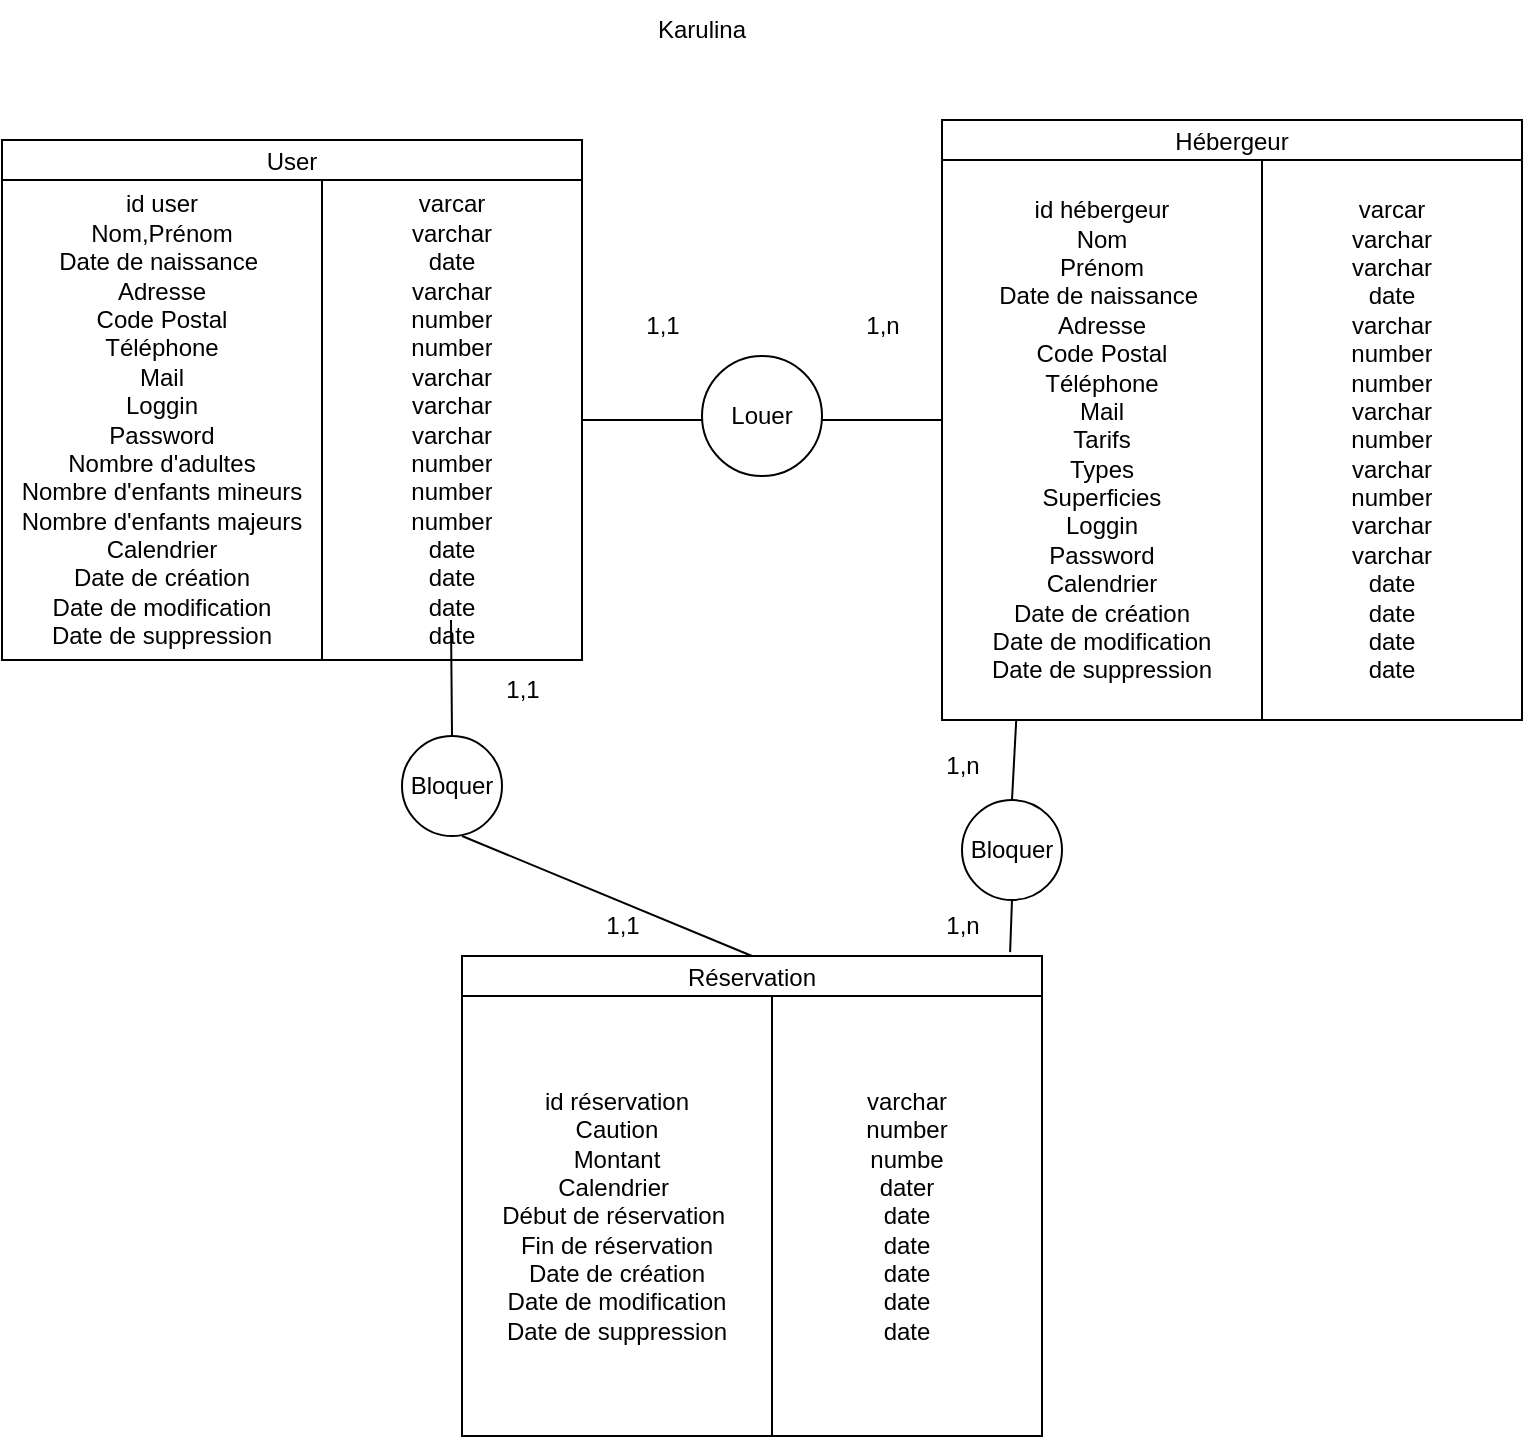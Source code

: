 <mxfile version="24.5.4" type="github">
  <diagram name="Page-1" id="sN1TuHYhFFZQFHvBme8z">
    <mxGraphModel dx="994" dy="476" grid="1" gridSize="10" guides="1" tooltips="1" connect="1" arrows="1" fold="1" page="1" pageScale="1" pageWidth="827" pageHeight="1169" math="0" shadow="0">
      <root>
        <mxCell id="0" />
        <mxCell id="1" parent="0" />
        <mxCell id="rXH0V8Tg6eLGxFPYWAXF-20" value="Karulina" style="text;html=1;align=center;verticalAlign=middle;whiteSpace=wrap;rounded=0;" parent="1" vertex="1">
          <mxGeometry x="360" y="10" width="60" height="30" as="geometry" />
        </mxCell>
        <mxCell id="rXH0V8Tg6eLGxFPYWAXF-21" value="Louer" style="ellipse;whiteSpace=wrap;html=1;aspect=fixed;" parent="1" vertex="1">
          <mxGeometry x="390" y="188" width="60" height="60" as="geometry" />
        </mxCell>
        <mxCell id="rXH0V8Tg6eLGxFPYWAXF-37" value="1,1" style="text;html=1;align=center;verticalAlign=middle;resizable=0;points=[];autosize=1;strokeColor=none;fillColor=none;" parent="1" vertex="1">
          <mxGeometry x="350" y="158" width="40" height="30" as="geometry" />
        </mxCell>
        <mxCell id="rXH0V8Tg6eLGxFPYWAXF-38" value="1,n" style="text;html=1;align=center;verticalAlign=middle;resizable=0;points=[];autosize=1;strokeColor=none;fillColor=none;" parent="1" vertex="1">
          <mxGeometry x="460" y="158" width="40" height="30" as="geometry" />
        </mxCell>
        <mxCell id="rXH0V8Tg6eLGxFPYWAXF-39" value="Bloquer" style="ellipse;whiteSpace=wrap;html=1;aspect=fixed;" parent="1" vertex="1">
          <mxGeometry x="240" y="378" width="50" height="50" as="geometry" />
        </mxCell>
        <mxCell id="rXH0V8Tg6eLGxFPYWAXF-40" value="Bloquer" style="ellipse;whiteSpace=wrap;html=1;aspect=fixed;" parent="1" vertex="1">
          <mxGeometry x="520" y="410" width="50" height="50" as="geometry" />
        </mxCell>
        <mxCell id="rXH0V8Tg6eLGxFPYWAXF-42" value="" style="endArrow=none;html=1;rounded=0;entryX=0.5;entryY=1;entryDx=0;entryDy=0;exitX=0.945;exitY=-0.008;exitDx=0;exitDy=0;exitPerimeter=0;" parent="1" target="rXH0V8Tg6eLGxFPYWAXF-40" edge="1" source="nfDSCfTXi77_VSGzIVfX-66">
          <mxGeometry width="50" height="50" relative="1" as="geometry">
            <mxPoint x="580" y="480" as="sourcePoint" />
            <mxPoint x="630" y="430" as="targetPoint" />
          </mxGeometry>
        </mxCell>
        <mxCell id="rXH0V8Tg6eLGxFPYWAXF-45" value="" style="endArrow=none;html=1;rounded=0;exitX=0.5;exitY=0;exitDx=0;exitDy=0;entryX=0.128;entryY=1;entryDx=0;entryDy=0;entryPerimeter=0;" parent="1" target="nfDSCfTXi77_VSGzIVfX-59" edge="1" source="rXH0V8Tg6eLGxFPYWAXF-40">
          <mxGeometry width="50" height="50" relative="1" as="geometry">
            <mxPoint x="580" y="410" as="sourcePoint" />
            <mxPoint x="540" y="377" as="targetPoint" />
          </mxGeometry>
        </mxCell>
        <mxCell id="rXH0V8Tg6eLGxFPYWAXF-46" value="" style="endArrow=none;html=1;rounded=0;exitX=0.5;exitY=0;exitDx=0;exitDy=0;" parent="1" edge="1" source="rXH0V8Tg6eLGxFPYWAXF-39">
          <mxGeometry width="50" height="50" relative="1" as="geometry">
            <mxPoint x="264.5" y="359" as="sourcePoint" />
            <mxPoint x="264.5" y="320" as="targetPoint" />
          </mxGeometry>
        </mxCell>
        <mxCell id="rXH0V8Tg6eLGxFPYWAXF-47" value="1,1" style="text;html=1;align=center;verticalAlign=middle;resizable=0;points=[];autosize=1;strokeColor=none;fillColor=none;" parent="1" vertex="1">
          <mxGeometry x="280" y="340" width="40" height="30" as="geometry" />
        </mxCell>
        <mxCell id="rXH0V8Tg6eLGxFPYWAXF-48" value="1,n" style="text;html=1;align=center;verticalAlign=middle;resizable=0;points=[];autosize=1;strokeColor=none;fillColor=none;" parent="1" vertex="1">
          <mxGeometry x="500" y="378" width="40" height="30" as="geometry" />
        </mxCell>
        <mxCell id="rXH0V8Tg6eLGxFPYWAXF-49" value="1,1" style="text;html=1;align=center;verticalAlign=middle;resizable=0;points=[];autosize=1;strokeColor=none;fillColor=none;" parent="1" vertex="1">
          <mxGeometry x="330" y="458" width="40" height="30" as="geometry" />
        </mxCell>
        <mxCell id="rXH0V8Tg6eLGxFPYWAXF-50" value="1,n" style="text;html=1;align=center;verticalAlign=middle;resizable=0;points=[];autosize=1;strokeColor=none;fillColor=none;" parent="1" vertex="1">
          <mxGeometry x="500" y="458" width="40" height="30" as="geometry" />
        </mxCell>
        <mxCell id="nfDSCfTXi77_VSGzIVfX-54" value="User" style="shape=table;startSize=20;container=1;collapsible=0;childLayout=tableLayout;" vertex="1" parent="1">
          <mxGeometry x="40" y="80" width="290" height="260" as="geometry" />
        </mxCell>
        <mxCell id="nfDSCfTXi77_VSGzIVfX-55" value="" style="shape=tableRow;horizontal=0;startSize=0;swimlaneHead=0;swimlaneBody=0;strokeColor=inherit;top=0;left=0;bottom=0;right=0;collapsible=0;dropTarget=0;fillColor=none;points=[[0,0.5],[1,0.5]];portConstraint=eastwest;" vertex="1" parent="nfDSCfTXi77_VSGzIVfX-54">
          <mxGeometry y="20" width="290" height="240" as="geometry" />
        </mxCell>
        <mxCell id="nfDSCfTXi77_VSGzIVfX-56" value="id user&lt;div&gt;Nom,Prénom&lt;/div&gt;&lt;div&gt;Date de naissance&amp;nbsp;&lt;/div&gt;&lt;div&gt;Adresse&lt;/div&gt;&lt;div&gt;Code Postal&lt;/div&gt;&lt;div&gt;Téléphone&lt;/div&gt;&lt;div&gt;Mail&lt;/div&gt;&lt;div&gt;Loggin&lt;/div&gt;&lt;div&gt;Password&lt;/div&gt;&lt;div&gt;Nombre d&#39;adultes&lt;/div&gt;&lt;div&gt;Nombre d&#39;enfants mineurs&lt;/div&gt;&lt;div&gt;Nombre d&#39;enfants majeurs&lt;/div&gt;&lt;div&gt;Calendrier&lt;/div&gt;&lt;div&gt;Date de création&lt;/div&gt;&lt;div&gt;Date de modification&lt;/div&gt;&lt;div&gt;Date de suppression&lt;/div&gt;" style="shape=partialRectangle;html=1;whiteSpace=wrap;connectable=0;strokeColor=inherit;overflow=hidden;fillColor=none;top=0;left=0;bottom=0;right=0;pointerEvents=1;" vertex="1" parent="nfDSCfTXi77_VSGzIVfX-55">
          <mxGeometry width="160" height="240" as="geometry">
            <mxRectangle width="160" height="240" as="alternateBounds" />
          </mxGeometry>
        </mxCell>
        <mxCell id="nfDSCfTXi77_VSGzIVfX-57" value="varcar&lt;div&gt;varchar&lt;/div&gt;&lt;div&gt;date&lt;/div&gt;&lt;div&gt;varchar&lt;/div&gt;&lt;div&gt;number&lt;/div&gt;&lt;div&gt;number&lt;/div&gt;&lt;div&gt;varchar&lt;/div&gt;&lt;div&gt;varchar&lt;/div&gt;&lt;div&gt;varchar&lt;/div&gt;&lt;div&gt;number&lt;/div&gt;&lt;div&gt;number&lt;/div&gt;&lt;div&gt;number&lt;br&gt;&lt;/div&gt;&lt;div&gt;date&lt;/div&gt;&lt;div&gt;date&lt;/div&gt;&lt;div&gt;date&lt;/div&gt;&lt;div&gt;date&lt;/div&gt;" style="shape=partialRectangle;html=1;whiteSpace=wrap;connectable=0;strokeColor=inherit;overflow=hidden;fillColor=none;top=0;left=0;bottom=0;right=0;pointerEvents=1;" vertex="1" parent="nfDSCfTXi77_VSGzIVfX-55">
          <mxGeometry x="160" width="130" height="240" as="geometry">
            <mxRectangle width="130" height="240" as="alternateBounds" />
          </mxGeometry>
        </mxCell>
        <mxCell id="nfDSCfTXi77_VSGzIVfX-58" value="Hébergeur" style="shape=table;startSize=20;container=1;collapsible=0;childLayout=tableLayout;" vertex="1" parent="1">
          <mxGeometry x="510" y="70" width="290" height="300" as="geometry" />
        </mxCell>
        <mxCell id="nfDSCfTXi77_VSGzIVfX-59" value="" style="shape=tableRow;horizontal=0;startSize=0;swimlaneHead=0;swimlaneBody=0;strokeColor=inherit;top=0;left=0;bottom=0;right=0;collapsible=0;dropTarget=0;fillColor=none;points=[[0,0.5],[1,0.5]];portConstraint=eastwest;" vertex="1" parent="nfDSCfTXi77_VSGzIVfX-58">
          <mxGeometry y="20" width="290" height="280" as="geometry" />
        </mxCell>
        <mxCell id="nfDSCfTXi77_VSGzIVfX-60" value="id hébergeur&lt;div&gt;Nom&lt;/div&gt;&lt;div&gt;Prénom&lt;/div&gt;&lt;div&gt;Date de naissance&amp;nbsp;&lt;/div&gt;&lt;div&gt;Adresse&lt;/div&gt;&lt;div&gt;Code Postal&lt;/div&gt;&lt;div&gt;Téléphone&lt;/div&gt;&lt;div&gt;Mail&lt;/div&gt;&lt;div&gt;Tarifs&lt;/div&gt;&lt;div&gt;Types&lt;/div&gt;&lt;div&gt;Superficies&lt;/div&gt;&lt;div&gt;Loggin&lt;/div&gt;&lt;div&gt;Password&lt;/div&gt;&lt;div&gt;Calendrier&lt;/div&gt;&lt;div&gt;Date de création&lt;/div&gt;&lt;div&gt;Date de modification&lt;/div&gt;&lt;div&gt;Date de suppression&lt;/div&gt;" style="shape=partialRectangle;html=1;whiteSpace=wrap;connectable=0;strokeColor=inherit;overflow=hidden;fillColor=none;top=0;left=0;bottom=0;right=0;pointerEvents=1;" vertex="1" parent="nfDSCfTXi77_VSGzIVfX-59">
          <mxGeometry width="160" height="280" as="geometry">
            <mxRectangle width="160" height="280" as="alternateBounds" />
          </mxGeometry>
        </mxCell>
        <mxCell id="nfDSCfTXi77_VSGzIVfX-61" value="varcar&lt;div&gt;varchar&lt;/div&gt;&lt;div&gt;varchar&lt;/div&gt;&lt;div&gt;date&lt;/div&gt;&lt;div&gt;varchar&lt;/div&gt;&lt;div&gt;number&lt;/div&gt;&lt;div&gt;number&lt;/div&gt;&lt;div&gt;varchar&lt;/div&gt;&lt;div&gt;number&lt;/div&gt;&lt;div&gt;varchar&lt;/div&gt;&lt;div&gt;number&lt;/div&gt;&lt;div&gt;varchar&lt;/div&gt;&lt;div&gt;varchar&lt;/div&gt;&lt;div&gt;date&lt;/div&gt;&lt;div&gt;date&lt;/div&gt;&lt;div&gt;date&lt;/div&gt;&lt;div&gt;date&lt;/div&gt;" style="shape=partialRectangle;html=1;whiteSpace=wrap;connectable=0;strokeColor=inherit;overflow=hidden;fillColor=none;top=0;left=0;bottom=0;right=0;pointerEvents=1;" vertex="1" parent="nfDSCfTXi77_VSGzIVfX-59">
          <mxGeometry x="160" width="130" height="280" as="geometry">
            <mxRectangle width="130" height="280" as="alternateBounds" />
          </mxGeometry>
        </mxCell>
        <mxCell id="nfDSCfTXi77_VSGzIVfX-64" value="" style="endArrow=none;html=1;rounded=0;fontSize=12;startSize=8;endSize=8;curved=1;exitX=1;exitY=0.5;exitDx=0;exitDy=0;" edge="1" parent="1" source="nfDSCfTXi77_VSGzIVfX-55">
          <mxGeometry width="50" height="50" relative="1" as="geometry">
            <mxPoint x="340" y="270" as="sourcePoint" />
            <mxPoint x="390" y="220" as="targetPoint" />
          </mxGeometry>
        </mxCell>
        <mxCell id="nfDSCfTXi77_VSGzIVfX-65" value="" style="endArrow=none;html=1;rounded=0;fontSize=12;startSize=8;endSize=8;curved=1;" edge="1" parent="1">
          <mxGeometry width="50" height="50" relative="1" as="geometry">
            <mxPoint x="450" y="220" as="sourcePoint" />
            <mxPoint x="510" y="220" as="targetPoint" />
          </mxGeometry>
        </mxCell>
        <mxCell id="nfDSCfTXi77_VSGzIVfX-66" value="Réservation" style="shape=table;startSize=20;container=1;collapsible=0;childLayout=tableLayout;" vertex="1" parent="1">
          <mxGeometry x="270" y="488" width="290" height="240" as="geometry" />
        </mxCell>
        <mxCell id="nfDSCfTXi77_VSGzIVfX-67" value="" style="shape=tableRow;horizontal=0;startSize=0;swimlaneHead=0;swimlaneBody=0;strokeColor=inherit;top=0;left=0;bottom=0;right=0;collapsible=0;dropTarget=0;fillColor=none;points=[[0,0.5],[1,0.5]];portConstraint=eastwest;" vertex="1" parent="nfDSCfTXi77_VSGzIVfX-66">
          <mxGeometry y="20" width="290" height="220" as="geometry" />
        </mxCell>
        <mxCell id="nfDSCfTXi77_VSGzIVfX-68" value="id réservation&lt;div&gt;Caution&lt;/div&gt;&lt;div&gt;Montant&lt;/div&gt;&lt;div&gt;Calendrier&amp;nbsp;&lt;/div&gt;&lt;div&gt;Début de réservation&amp;nbsp;&lt;/div&gt;&lt;div&gt;Fin de réservation&lt;/div&gt;&lt;div&gt;Date de création&lt;/div&gt;&lt;div&gt;Date de modification&lt;/div&gt;&lt;div&gt;Date de suppression&lt;/div&gt;" style="shape=partialRectangle;html=1;whiteSpace=wrap;connectable=0;strokeColor=inherit;overflow=hidden;fillColor=none;top=0;left=0;bottom=0;right=0;pointerEvents=1;" vertex="1" parent="nfDSCfTXi77_VSGzIVfX-67">
          <mxGeometry width="155" height="220" as="geometry">
            <mxRectangle width="155" height="220" as="alternateBounds" />
          </mxGeometry>
        </mxCell>
        <mxCell id="nfDSCfTXi77_VSGzIVfX-69" value="varchar&lt;br&gt;&lt;div&gt;number&lt;/div&gt;&lt;div&gt;numbe&lt;/div&gt;&lt;div&gt;dater&lt;/div&gt;&lt;div&gt;date&lt;/div&gt;&lt;div&gt;date&lt;/div&gt;&lt;div&gt;date&lt;/div&gt;&lt;div&gt;date&lt;/div&gt;&lt;div&gt;date&lt;/div&gt;" style="shape=partialRectangle;html=1;whiteSpace=wrap;connectable=0;strokeColor=inherit;overflow=hidden;fillColor=none;top=0;left=0;bottom=0;right=0;pointerEvents=1;" vertex="1" parent="nfDSCfTXi77_VSGzIVfX-67">
          <mxGeometry x="155" width="135" height="220" as="geometry">
            <mxRectangle width="135" height="220" as="alternateBounds" />
          </mxGeometry>
        </mxCell>
        <mxCell id="nfDSCfTXi77_VSGzIVfX-72" value="" style="endArrow=none;html=1;rounded=0;fontSize=12;startSize=8;endSize=8;curved=1;exitX=0.5;exitY=0;exitDx=0;exitDy=0;" edge="1" parent="1" source="nfDSCfTXi77_VSGzIVfX-66">
          <mxGeometry width="50" height="50" relative="1" as="geometry">
            <mxPoint x="220" y="478" as="sourcePoint" />
            <mxPoint x="270" y="428" as="targetPoint" />
          </mxGeometry>
        </mxCell>
      </root>
    </mxGraphModel>
  </diagram>
</mxfile>
